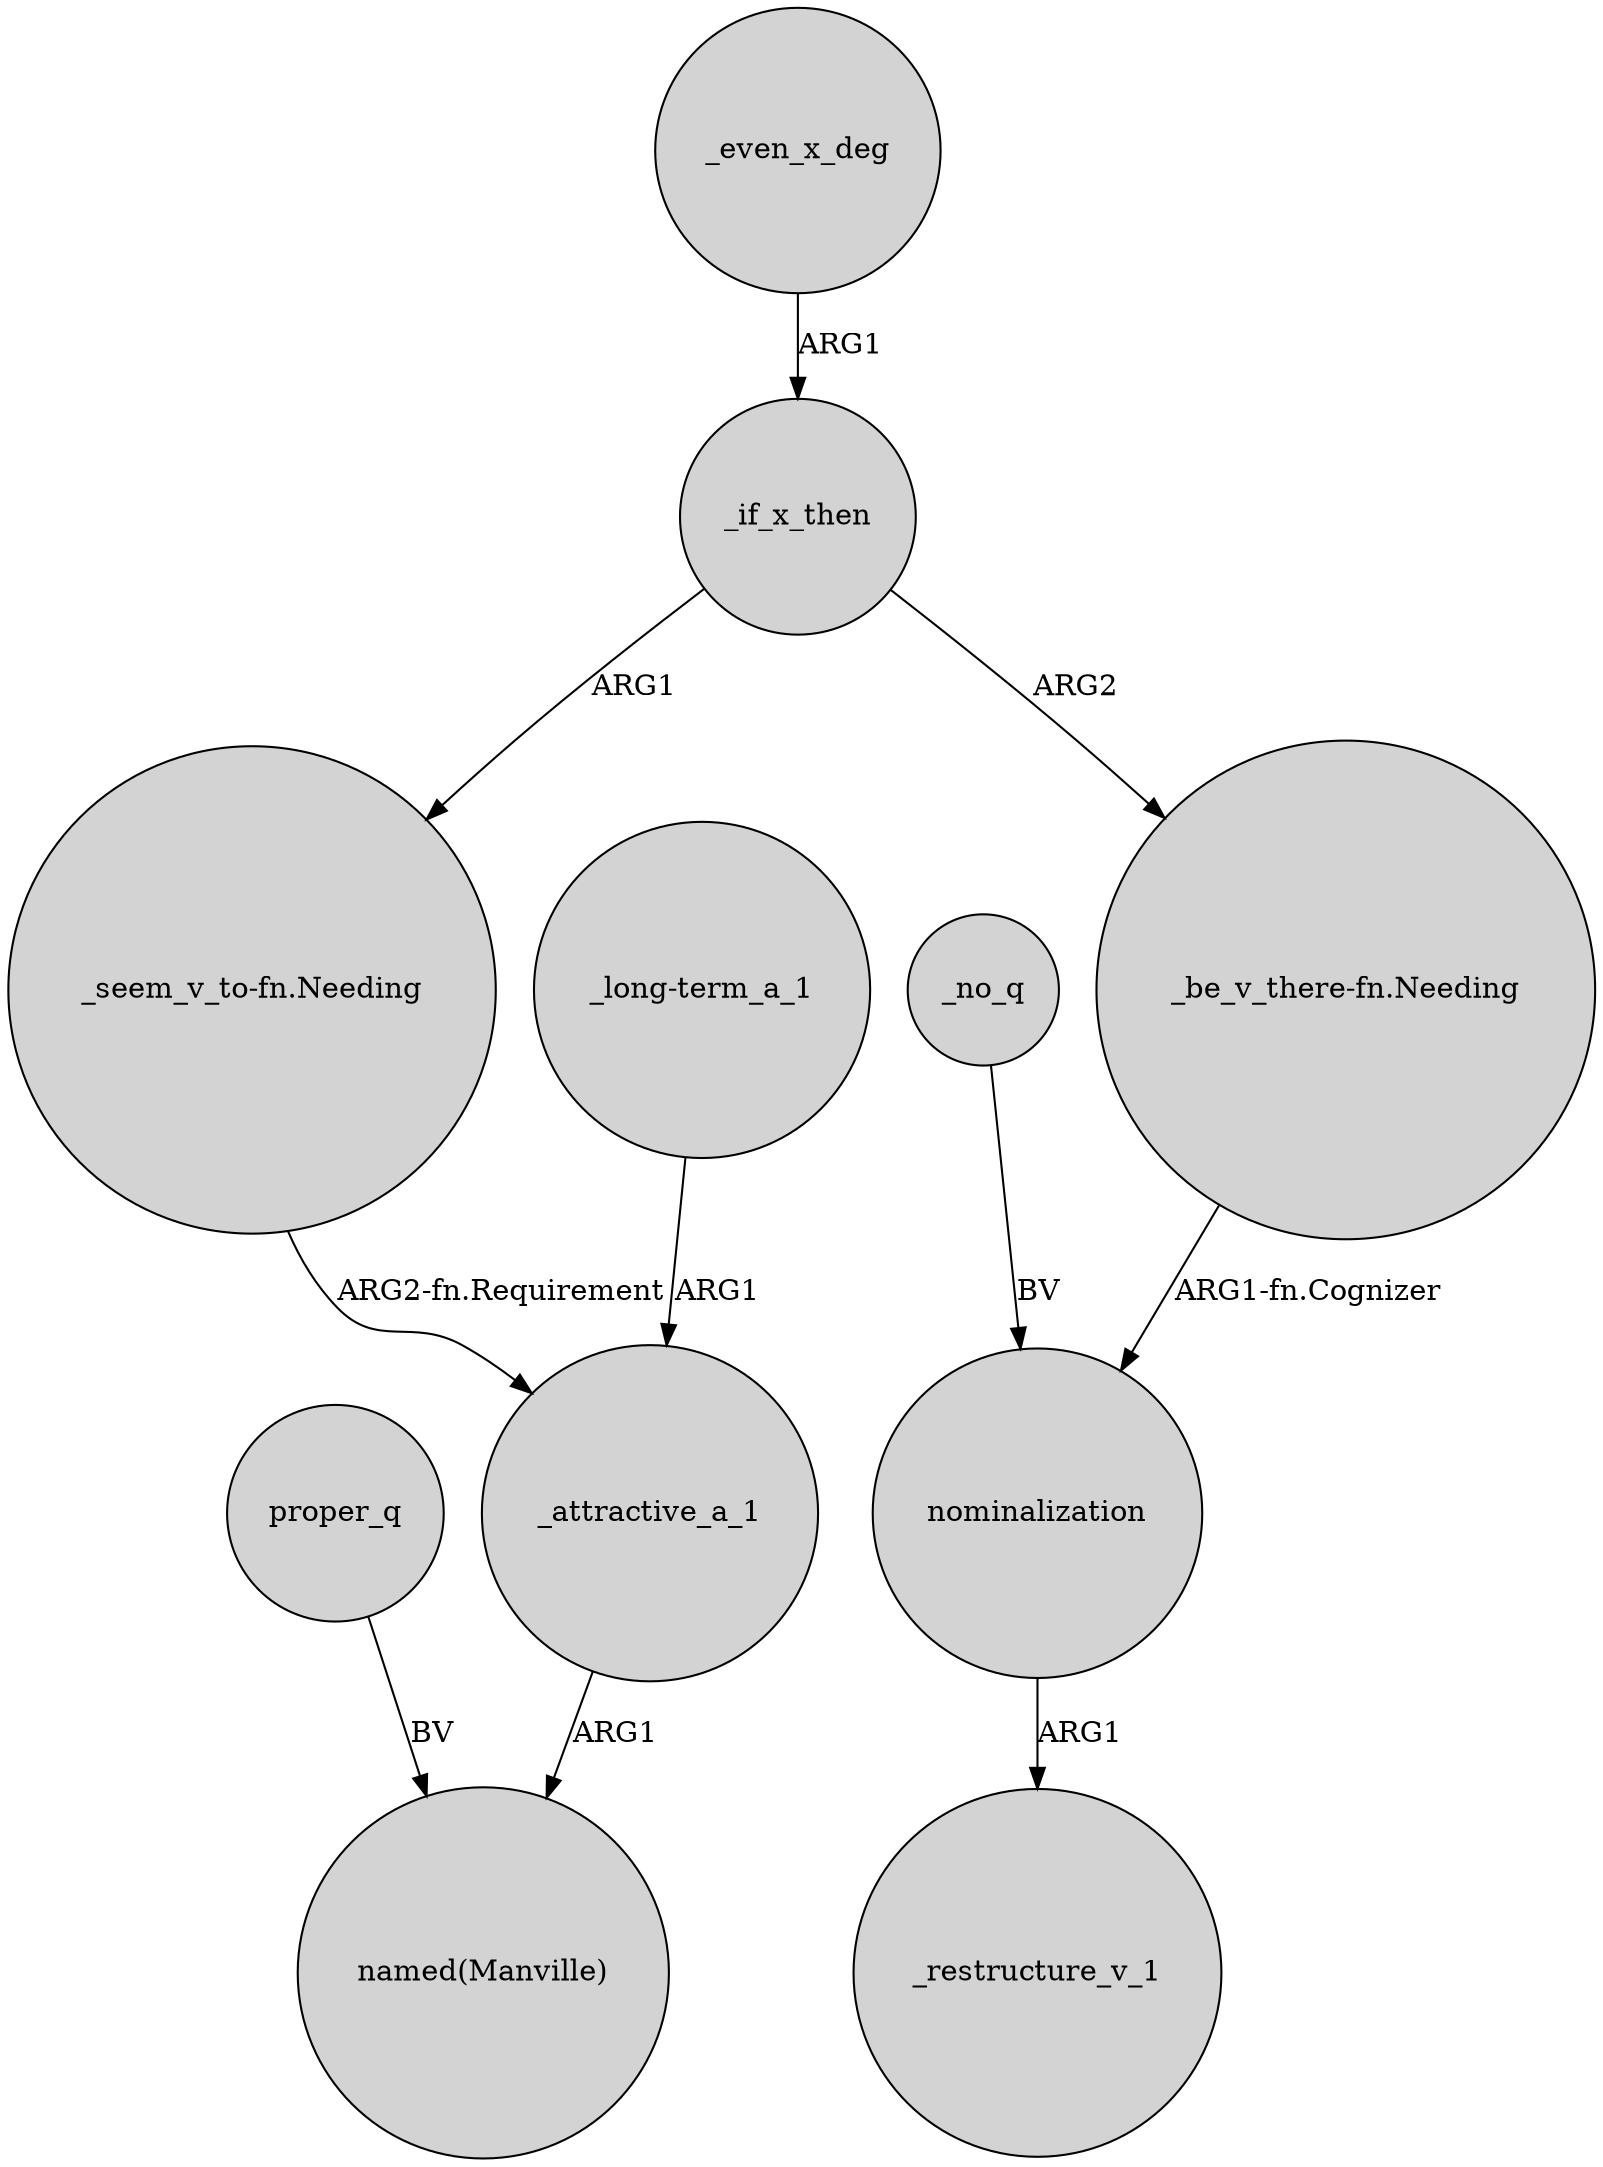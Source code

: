 digraph {
	node [shape=circle style=filled]
	"_long-term_a_1" -> _attractive_a_1 [label=ARG1]
	_attractive_a_1 -> "named(Manville)" [label=ARG1]
	"_seem_v_to-fn.Needing" -> _attractive_a_1 [label="ARG2-fn.Requirement"]
	"_be_v_there-fn.Needing" -> nominalization [label="ARG1-fn.Cognizer"]
	_even_x_deg -> _if_x_then [label=ARG1]
	proper_q -> "named(Manville)" [label=BV]
	_no_q -> nominalization [label=BV]
	_if_x_then -> "_seem_v_to-fn.Needing" [label=ARG1]
	_if_x_then -> "_be_v_there-fn.Needing" [label=ARG2]
	nominalization -> _restructure_v_1 [label=ARG1]
}
